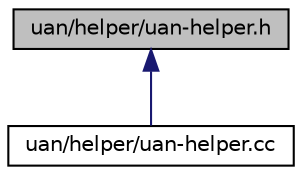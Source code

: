 digraph "uan/helper/uan-helper.h"
{
  edge [fontname="Helvetica",fontsize="10",labelfontname="Helvetica",labelfontsize="10"];
  node [fontname="Helvetica",fontsize="10",shape=record];
  Node1 [label="uan/helper/uan-helper.h",height=0.2,width=0.4,color="black", fillcolor="grey75", style="filled", fontcolor="black"];
  Node1 -> Node2 [dir="back",color="midnightblue",fontsize="10",style="solid"];
  Node2 [label="uan/helper/uan-helper.cc",height=0.2,width=0.4,color="black", fillcolor="white", style="filled",URL="$dc/d0f/uan-helper_8cc.html"];
}
